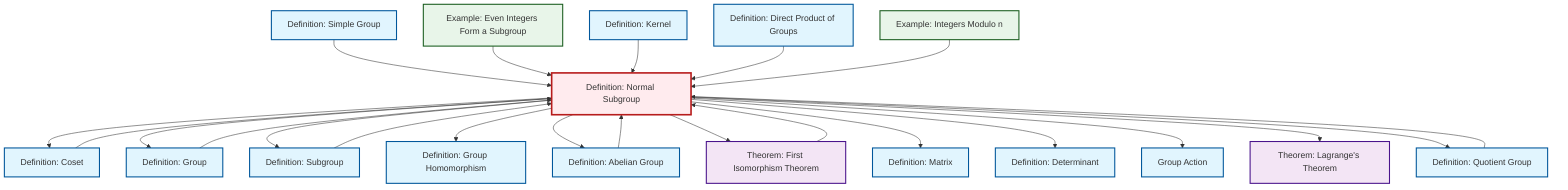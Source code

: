 graph TD
    classDef definition fill:#e1f5fe,stroke:#01579b,stroke-width:2px
    classDef theorem fill:#f3e5f5,stroke:#4a148c,stroke-width:2px
    classDef axiom fill:#fff3e0,stroke:#e65100,stroke-width:2px
    classDef example fill:#e8f5e9,stroke:#1b5e20,stroke-width:2px
    classDef current fill:#ffebee,stroke:#b71c1c,stroke-width:3px
    def-simple-group["Definition: Simple Group"]:::definition
    def-matrix["Definition: Matrix"]:::definition
    def-subgroup["Definition: Subgroup"]:::definition
    ex-quotient-integers-mod-n["Example: Integers Modulo n"]:::example
    def-determinant["Definition: Determinant"]:::definition
    def-group-action["Group Action"]:::definition
    def-quotient-group["Definition: Quotient Group"]:::definition
    thm-lagrange["Theorem: Lagrange's Theorem"]:::theorem
    def-abelian-group["Definition: Abelian Group"]:::definition
    def-coset["Definition: Coset"]:::definition
    def-kernel["Definition: Kernel"]:::definition
    def-group["Definition: Group"]:::definition
    thm-first-isomorphism["Theorem: First Isomorphism Theorem"]:::theorem
    def-homomorphism["Definition: Group Homomorphism"]:::definition
    ex-even-integers-subgroup["Example: Even Integers Form a Subgroup"]:::example
    def-normal-subgroup["Definition: Normal Subgroup"]:::definition
    def-direct-product["Definition: Direct Product of Groups"]:::definition
    def-normal-subgroup --> def-coset
    def-normal-subgroup --> def-group
    def-normal-subgroup --> def-subgroup
    def-simple-group --> def-normal-subgroup
    def-normal-subgroup --> def-homomorphism
    ex-even-integers-subgroup --> def-normal-subgroup
    def-kernel --> def-normal-subgroup
    def-quotient-group --> def-normal-subgroup
    def-subgroup --> def-normal-subgroup
    def-normal-subgroup --> def-abelian-group
    def-coset --> def-normal-subgroup
    def-normal-subgroup --> thm-first-isomorphism
    def-direct-product --> def-normal-subgroup
    thm-first-isomorphism --> def-normal-subgroup
    def-group --> def-normal-subgroup
    def-normal-subgroup --> def-matrix
    def-normal-subgroup --> def-determinant
    def-normal-subgroup --> def-group-action
    def-normal-subgroup --> thm-lagrange
    def-abelian-group --> def-normal-subgroup
    ex-quotient-integers-mod-n --> def-normal-subgroup
    def-normal-subgroup --> def-quotient-group
    class def-normal-subgroup current